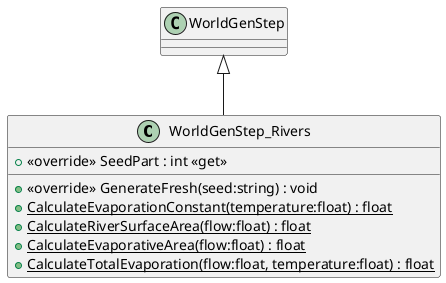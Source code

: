 @startuml
class WorldGenStep_Rivers {
    + <<override>> SeedPart : int <<get>>
    + <<override>> GenerateFresh(seed:string) : void
    + {static} CalculateEvaporationConstant(temperature:float) : float
    + {static} CalculateRiverSurfaceArea(flow:float) : float
    + {static} CalculateEvaporativeArea(flow:float) : float
    + {static} CalculateTotalEvaporation(flow:float, temperature:float) : float
}
WorldGenStep <|-- WorldGenStep_Rivers
@enduml
